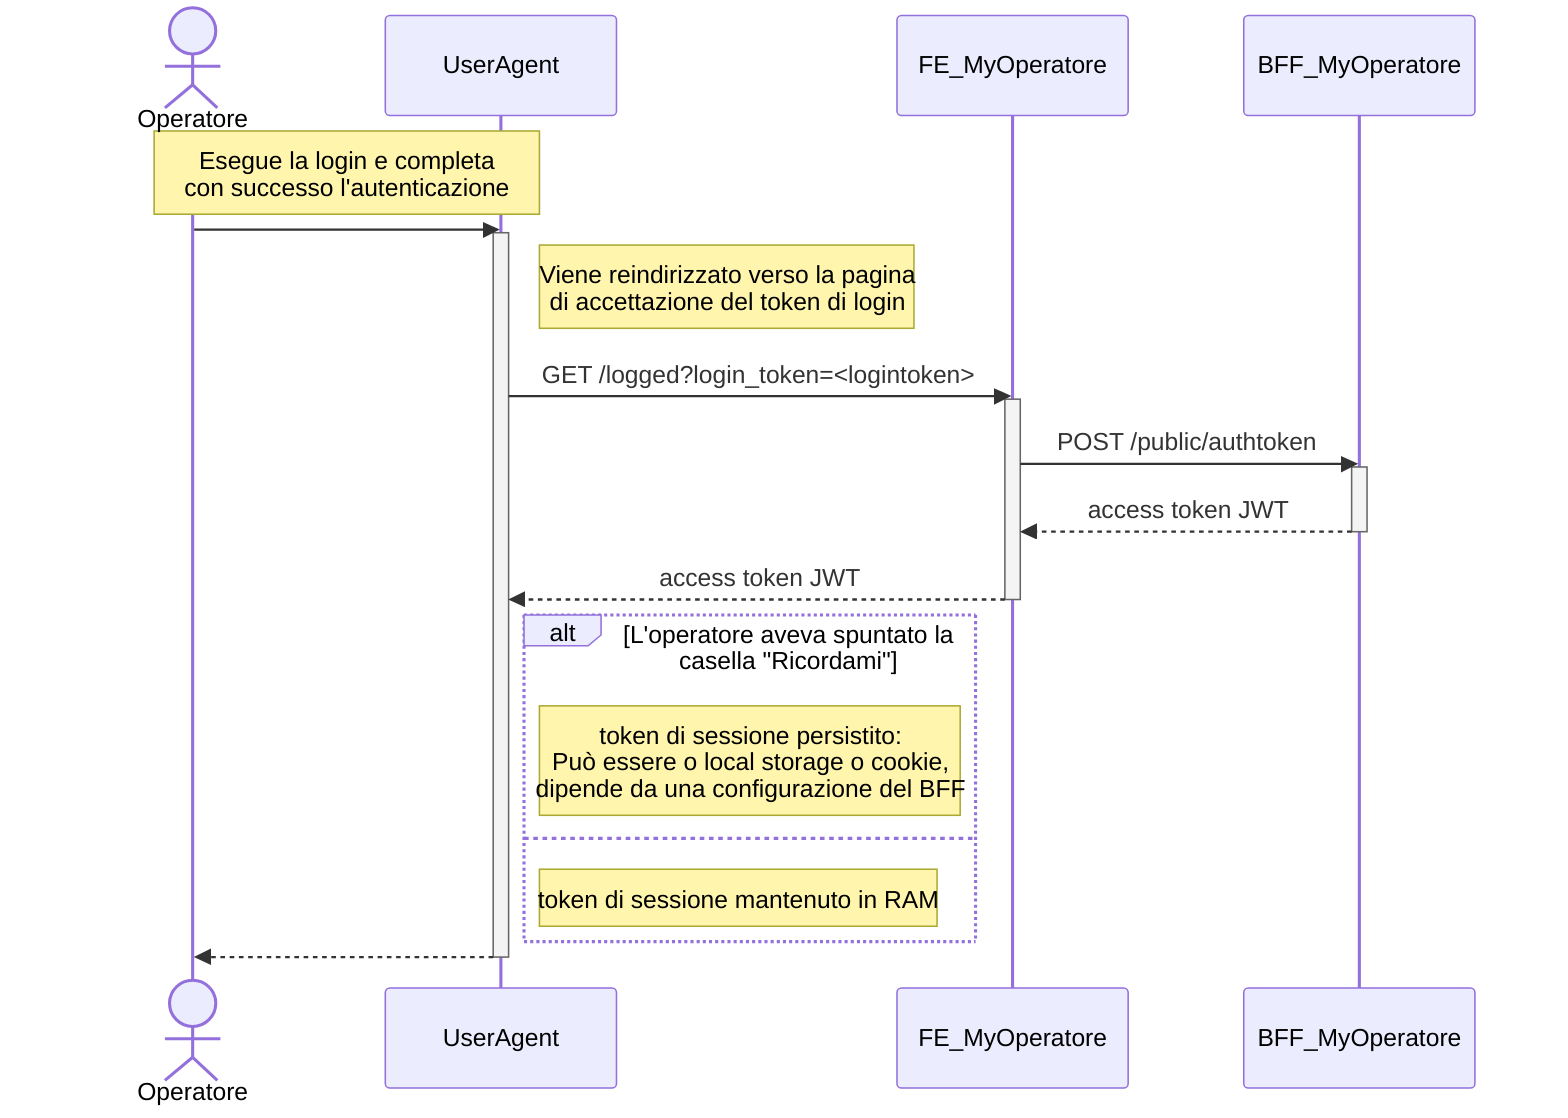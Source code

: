 sequenceDiagram
    actor Operatore
    participant UserAgent
    participant FE as FE_MyOperatore
    participant BFF as BFF_MyOperatore

    note over Operatore, UserAgent: Esegue la login e completa<BR />con successo l'autenticazione
    Operatore ->> UserAgent: 

    activate UserAgent
    note right of UserAgent: Viene reindirizzato verso la pagina<BR />di accettazione del token di login
    UserAgent ->> FE: GET /logged?login_token=<logintoken>
    activate FE
    FE ->> BFF: POST /public/authtoken

    activate BFF
    BFF -->> FE: access token JWT
    deactivate BFF

    FE -->> UserAgent: access token JWT
    deactivate FE
    alt L'operatore aveva spuntato la casella "Ricordami"
        note right of UserAgent: token di sessione persistito:<BR />Può essere o local storage o cookie,<BR />dipende da una configurazione del BFF
    else
        note right of UserAgent: token di sessione mantenuto in RAM
    end
    UserAgent -->> Operatore: 
    deactivate UserAgent